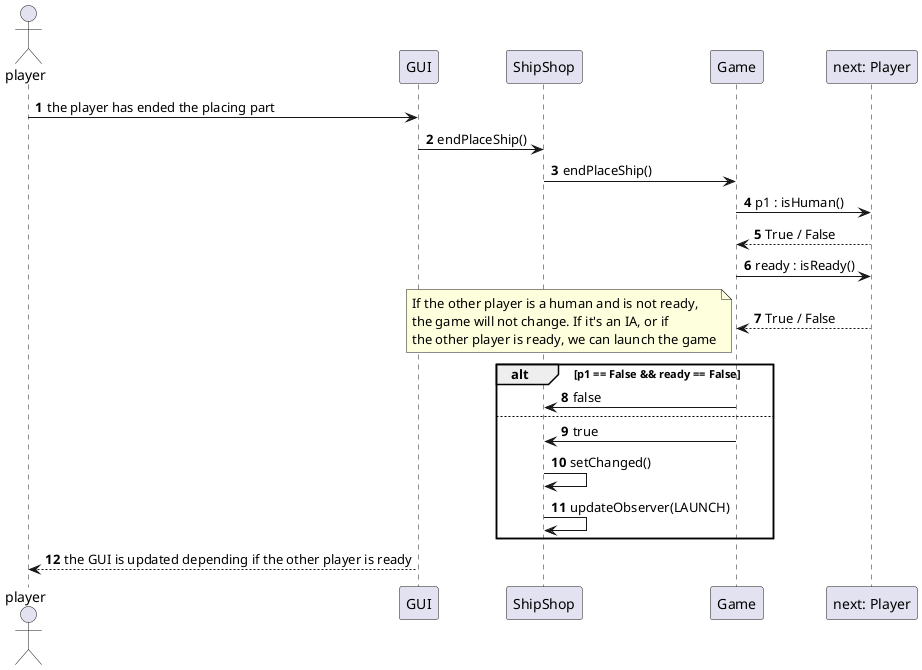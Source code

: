 @startuml

autonumber
actor player

player -> GUI: the player has ended the placing part

GUI -> ShipShop: endPlaceShip()

ShipShop -> Game: endPlaceShip()

Game -> "next: Player": p1 : isHuman()

"next: Player" --> Game: True / False

Game -> "next: Player": ready : isReady()

"next: Player" --> Game: True / False

note left
    If the other player is a human and is not ready,
    the game will not change. If it's an IA, or if
    the other player is ready, we can launch the game
end note

alt p1 == False && ready == False

    Game -> ShipShop : false

else

    Game -> ShipShop : true

    ShipShop -> ShipShop : setChanged()

    ShipShop -> ShipShop : updateObserver(LAUNCH)

end

GUI --> player : the GUI is updated depending if the other player is ready 



@enduml